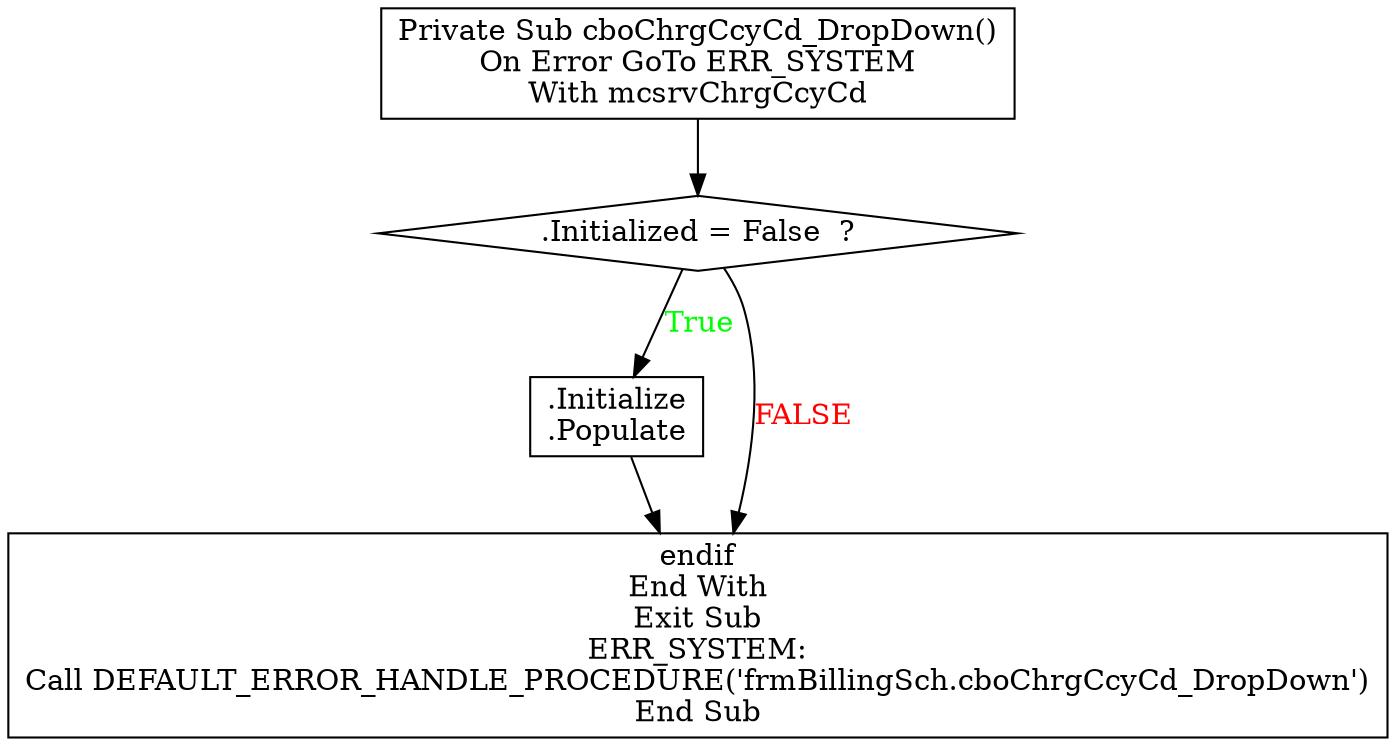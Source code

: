 digraph G{
Node_1 [ label ="Private Sub cboChrgCcyCd_DropDown()\nOn Error GoTo ERR_SYSTEM\nWith mcsrvChrgCcyCd",shape="box"];
Node_2 [ label =".Initialized = False  ?",shape="diamond"];
Node_3 [ label =".Initialize\n.Populate",shape="box"];
Node_4 [ label ="endif\nEnd With\nExit Sub\nERR_SYSTEM:\nCall DEFAULT_ERROR_HANDLE_PROCEDURE('frmBillingSch.cboChrgCcyCd_DropDown')\nEnd Sub",shape="box"];
Node_2 -> Node_3 [label="True",fontcolor="GREEN"];
Node_1 -> Node_2;
Node_2 -> Node_4 [label="FALSE",fontcolor="RED"];
Node_3 -> Node_4;
}
